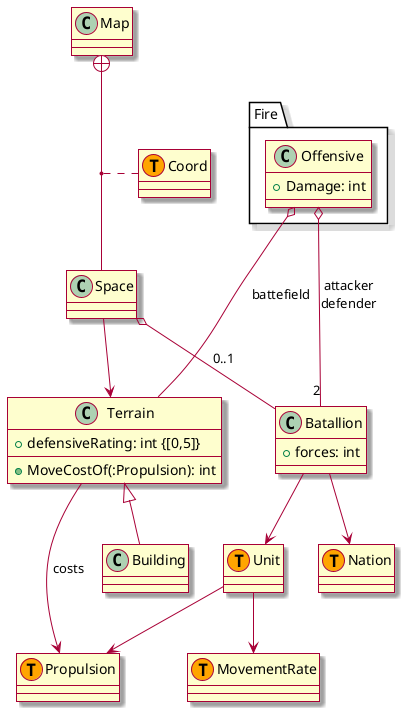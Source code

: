 ﻿@startuml
skin rose

class Propulsion <<(T, Orange)>>
class Terrain{
    +defensiveRating: int {[0,5]}
    +MoveCostOf(:Propulsion): int
}
class Batallion{
    +forces: int
}
class Unit <<(T, Orange)>>
class MovementRate <<(T, Orange)>>
class Nation <<(T, Orange)>>
class Map
class Space
class Coord <<(T, orange)>>
package Fire{
class Offensive{
+Damage: int
}
}

Unit --> Propulsion
Unit --> MovementRate
Map +-- Space
(Map, Space) .. Coord
Space --> Terrain
Terrain --> Propulsion : costs
Batallion --> Nation
Space o-- Batallion : 0..1
Batallion --> Unit
Building -u-|> Terrain

Offensive o--- "2" Batallion : attacker\ndefender
Offensive o--- Terrain : battefield

@enduml